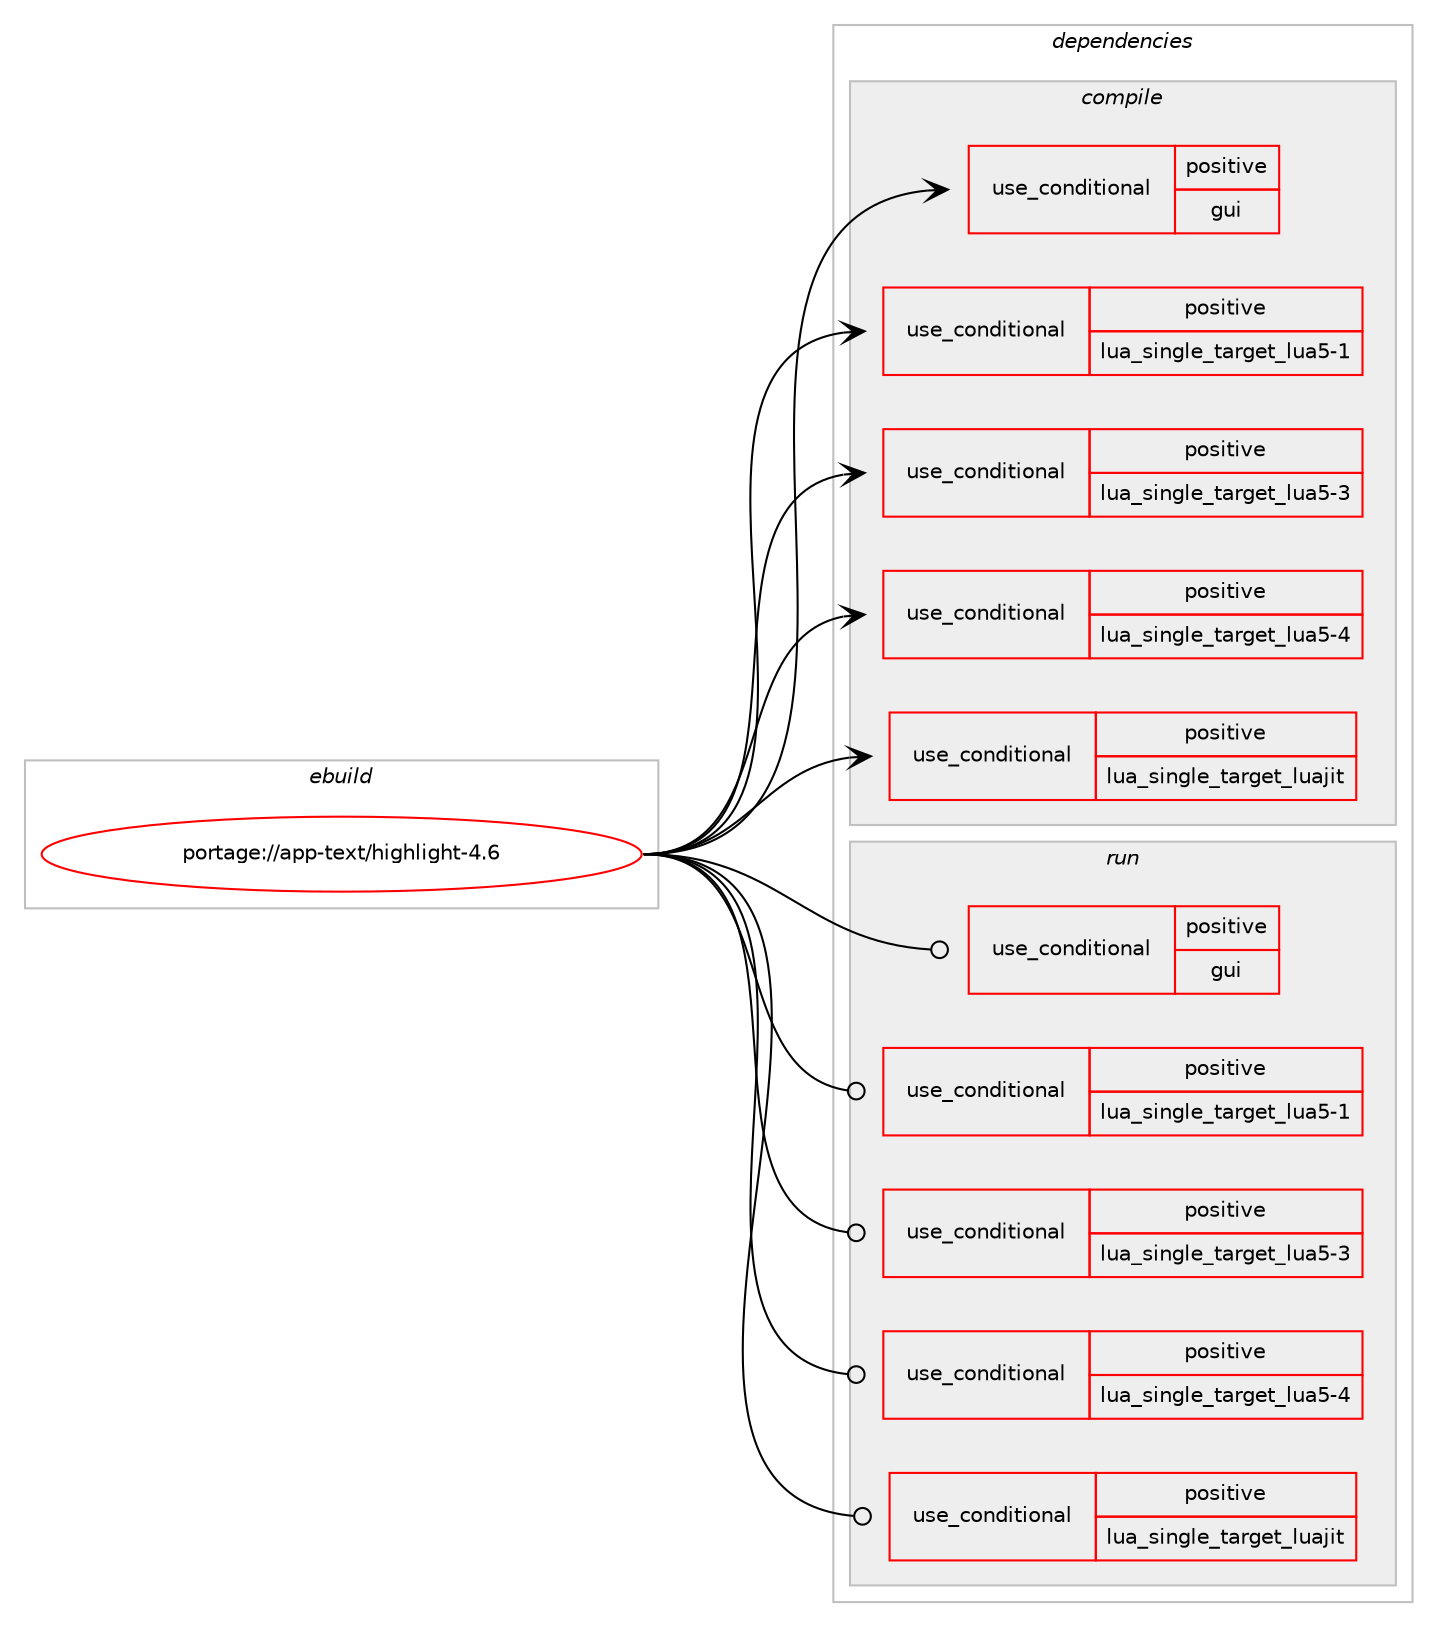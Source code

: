 digraph prolog {

# *************
# Graph options
# *************

newrank=true;
concentrate=true;
compound=true;
graph [rankdir=LR,fontname=Helvetica,fontsize=10,ranksep=1.5];#, ranksep=2.5, nodesep=0.2];
edge  [arrowhead=vee];
node  [fontname=Helvetica,fontsize=10];

# **********
# The ebuild
# **********

subgraph cluster_leftcol {
color=gray;
rank=same;
label=<<i>ebuild</i>>;
id [label="portage://app-text/highlight-4.6", color=red, width=4, href="../app-text/highlight-4.6.svg"];
}

# ****************
# The dependencies
# ****************

subgraph cluster_midcol {
color=gray;
label=<<i>dependencies</i>>;
subgraph cluster_compile {
fillcolor="#eeeeee";
style=filled;
label=<<i>compile</i>>;
subgraph cond14775 {
dependency24926 [label=<<TABLE BORDER="0" CELLBORDER="1" CELLSPACING="0" CELLPADDING="4"><TR><TD ROWSPAN="3" CELLPADDING="10">use_conditional</TD></TR><TR><TD>positive</TD></TR><TR><TD>gui</TD></TR></TABLE>>, shape=none, color=red];
# *** BEGIN UNKNOWN DEPENDENCY TYPE (TODO) ***
# dependency24926 -> package_dependency(portage://app-text/highlight-4.6,install,no,dev-qt,qtcore,none,[,,],[slot(5)],[])
# *** END UNKNOWN DEPENDENCY TYPE (TODO) ***

# *** BEGIN UNKNOWN DEPENDENCY TYPE (TODO) ***
# dependency24926 -> package_dependency(portage://app-text/highlight-4.6,install,no,dev-qt,qtgui,none,[,,],[slot(5)],[])
# *** END UNKNOWN DEPENDENCY TYPE (TODO) ***

# *** BEGIN UNKNOWN DEPENDENCY TYPE (TODO) ***
# dependency24926 -> package_dependency(portage://app-text/highlight-4.6,install,no,dev-qt,qtwidgets,none,[,,],[slot(5)],[])
# *** END UNKNOWN DEPENDENCY TYPE (TODO) ***

}
id:e -> dependency24926:w [weight=20,style="solid",arrowhead="vee"];
subgraph cond14776 {
dependency24927 [label=<<TABLE BORDER="0" CELLBORDER="1" CELLSPACING="0" CELLPADDING="4"><TR><TD ROWSPAN="3" CELLPADDING="10">use_conditional</TD></TR><TR><TD>positive</TD></TR><TR><TD>lua_single_target_lua5-1</TD></TR></TABLE>>, shape=none, color=red];
# *** BEGIN UNKNOWN DEPENDENCY TYPE (TODO) ***
# dependency24927 -> package_dependency(portage://app-text/highlight-4.6,install,no,dev-lang,lua,none,[,,],[slot(5.1)],[])
# *** END UNKNOWN DEPENDENCY TYPE (TODO) ***

}
id:e -> dependency24927:w [weight=20,style="solid",arrowhead="vee"];
subgraph cond14777 {
dependency24928 [label=<<TABLE BORDER="0" CELLBORDER="1" CELLSPACING="0" CELLPADDING="4"><TR><TD ROWSPAN="3" CELLPADDING="10">use_conditional</TD></TR><TR><TD>positive</TD></TR><TR><TD>lua_single_target_lua5-3</TD></TR></TABLE>>, shape=none, color=red];
# *** BEGIN UNKNOWN DEPENDENCY TYPE (TODO) ***
# dependency24928 -> package_dependency(portage://app-text/highlight-4.6,install,no,dev-lang,lua,none,[,,],[slot(5.3)],[])
# *** END UNKNOWN DEPENDENCY TYPE (TODO) ***

}
id:e -> dependency24928:w [weight=20,style="solid",arrowhead="vee"];
subgraph cond14778 {
dependency24929 [label=<<TABLE BORDER="0" CELLBORDER="1" CELLSPACING="0" CELLPADDING="4"><TR><TD ROWSPAN="3" CELLPADDING="10">use_conditional</TD></TR><TR><TD>positive</TD></TR><TR><TD>lua_single_target_lua5-4</TD></TR></TABLE>>, shape=none, color=red];
# *** BEGIN UNKNOWN DEPENDENCY TYPE (TODO) ***
# dependency24929 -> package_dependency(portage://app-text/highlight-4.6,install,no,dev-lang,lua,none,[,,],[slot(5.4)],[])
# *** END UNKNOWN DEPENDENCY TYPE (TODO) ***

}
id:e -> dependency24929:w [weight=20,style="solid",arrowhead="vee"];
subgraph cond14779 {
dependency24930 [label=<<TABLE BORDER="0" CELLBORDER="1" CELLSPACING="0" CELLPADDING="4"><TR><TD ROWSPAN="3" CELLPADDING="10">use_conditional</TD></TR><TR><TD>positive</TD></TR><TR><TD>lua_single_target_luajit</TD></TR></TABLE>>, shape=none, color=red];
# *** BEGIN UNKNOWN DEPENDENCY TYPE (TODO) ***
# dependency24930 -> package_dependency(portage://app-text/highlight-4.6,install,no,dev-lang,luajit,none,[,,],any_same_slot,[])
# *** END UNKNOWN DEPENDENCY TYPE (TODO) ***

}
id:e -> dependency24930:w [weight=20,style="solid",arrowhead="vee"];
# *** BEGIN UNKNOWN DEPENDENCY TYPE (TODO) ***
# id -> package_dependency(portage://app-text/highlight-4.6,install,no,dev-libs,boost,none,[,,],[],[])
# *** END UNKNOWN DEPENDENCY TYPE (TODO) ***

}
subgraph cluster_compileandrun {
fillcolor="#eeeeee";
style=filled;
label=<<i>compile and run</i>>;
}
subgraph cluster_run {
fillcolor="#eeeeee";
style=filled;
label=<<i>run</i>>;
subgraph cond14780 {
dependency24931 [label=<<TABLE BORDER="0" CELLBORDER="1" CELLSPACING="0" CELLPADDING="4"><TR><TD ROWSPAN="3" CELLPADDING="10">use_conditional</TD></TR><TR><TD>positive</TD></TR><TR><TD>gui</TD></TR></TABLE>>, shape=none, color=red];
# *** BEGIN UNKNOWN DEPENDENCY TYPE (TODO) ***
# dependency24931 -> package_dependency(portage://app-text/highlight-4.6,run,no,dev-qt,qtcore,none,[,,],[slot(5)],[])
# *** END UNKNOWN DEPENDENCY TYPE (TODO) ***

# *** BEGIN UNKNOWN DEPENDENCY TYPE (TODO) ***
# dependency24931 -> package_dependency(portage://app-text/highlight-4.6,run,no,dev-qt,qtgui,none,[,,],[slot(5)],[])
# *** END UNKNOWN DEPENDENCY TYPE (TODO) ***

# *** BEGIN UNKNOWN DEPENDENCY TYPE (TODO) ***
# dependency24931 -> package_dependency(portage://app-text/highlight-4.6,run,no,dev-qt,qtwidgets,none,[,,],[slot(5)],[])
# *** END UNKNOWN DEPENDENCY TYPE (TODO) ***

}
id:e -> dependency24931:w [weight=20,style="solid",arrowhead="odot"];
subgraph cond14781 {
dependency24932 [label=<<TABLE BORDER="0" CELLBORDER="1" CELLSPACING="0" CELLPADDING="4"><TR><TD ROWSPAN="3" CELLPADDING="10">use_conditional</TD></TR><TR><TD>positive</TD></TR><TR><TD>lua_single_target_lua5-1</TD></TR></TABLE>>, shape=none, color=red];
# *** BEGIN UNKNOWN DEPENDENCY TYPE (TODO) ***
# dependency24932 -> package_dependency(portage://app-text/highlight-4.6,run,no,dev-lang,lua,none,[,,],[slot(5.1)],[])
# *** END UNKNOWN DEPENDENCY TYPE (TODO) ***

}
id:e -> dependency24932:w [weight=20,style="solid",arrowhead="odot"];
subgraph cond14782 {
dependency24933 [label=<<TABLE BORDER="0" CELLBORDER="1" CELLSPACING="0" CELLPADDING="4"><TR><TD ROWSPAN="3" CELLPADDING="10">use_conditional</TD></TR><TR><TD>positive</TD></TR><TR><TD>lua_single_target_lua5-3</TD></TR></TABLE>>, shape=none, color=red];
# *** BEGIN UNKNOWN DEPENDENCY TYPE (TODO) ***
# dependency24933 -> package_dependency(portage://app-text/highlight-4.6,run,no,dev-lang,lua,none,[,,],[slot(5.3)],[])
# *** END UNKNOWN DEPENDENCY TYPE (TODO) ***

}
id:e -> dependency24933:w [weight=20,style="solid",arrowhead="odot"];
subgraph cond14783 {
dependency24934 [label=<<TABLE BORDER="0" CELLBORDER="1" CELLSPACING="0" CELLPADDING="4"><TR><TD ROWSPAN="3" CELLPADDING="10">use_conditional</TD></TR><TR><TD>positive</TD></TR><TR><TD>lua_single_target_lua5-4</TD></TR></TABLE>>, shape=none, color=red];
# *** BEGIN UNKNOWN DEPENDENCY TYPE (TODO) ***
# dependency24934 -> package_dependency(portage://app-text/highlight-4.6,run,no,dev-lang,lua,none,[,,],[slot(5.4)],[])
# *** END UNKNOWN DEPENDENCY TYPE (TODO) ***

}
id:e -> dependency24934:w [weight=20,style="solid",arrowhead="odot"];
subgraph cond14784 {
dependency24935 [label=<<TABLE BORDER="0" CELLBORDER="1" CELLSPACING="0" CELLPADDING="4"><TR><TD ROWSPAN="3" CELLPADDING="10">use_conditional</TD></TR><TR><TD>positive</TD></TR><TR><TD>lua_single_target_luajit</TD></TR></TABLE>>, shape=none, color=red];
# *** BEGIN UNKNOWN DEPENDENCY TYPE (TODO) ***
# dependency24935 -> package_dependency(portage://app-text/highlight-4.6,run,no,dev-lang,luajit,none,[,,],any_same_slot,[])
# *** END UNKNOWN DEPENDENCY TYPE (TODO) ***

}
id:e -> dependency24935:w [weight=20,style="solid",arrowhead="odot"];
}
}

# **************
# The candidates
# **************

subgraph cluster_choices {
rank=same;
color=gray;
label=<<i>candidates</i>>;

}

}
